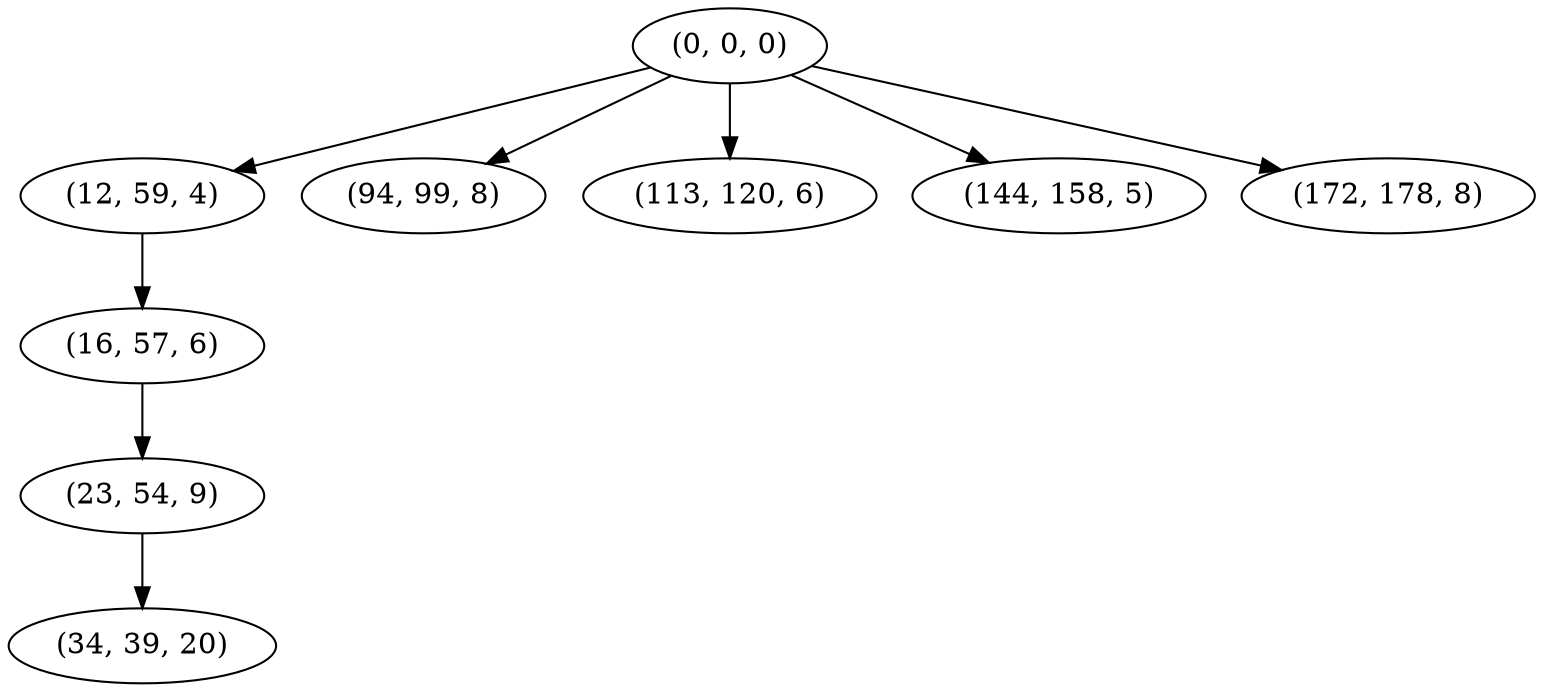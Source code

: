 digraph tree {
    "(0, 0, 0)";
    "(12, 59, 4)";
    "(16, 57, 6)";
    "(23, 54, 9)";
    "(34, 39, 20)";
    "(94, 99, 8)";
    "(113, 120, 6)";
    "(144, 158, 5)";
    "(172, 178, 8)";
    "(0, 0, 0)" -> "(12, 59, 4)";
    "(0, 0, 0)" -> "(94, 99, 8)";
    "(0, 0, 0)" -> "(113, 120, 6)";
    "(0, 0, 0)" -> "(144, 158, 5)";
    "(0, 0, 0)" -> "(172, 178, 8)";
    "(12, 59, 4)" -> "(16, 57, 6)";
    "(16, 57, 6)" -> "(23, 54, 9)";
    "(23, 54, 9)" -> "(34, 39, 20)";
}
